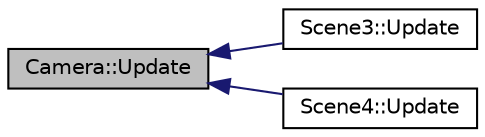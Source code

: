 digraph "Camera::Update"
{
  bgcolor="transparent";
  edge [fontname="Helvetica",fontsize="10",labelfontname="Helvetica",labelfontsize="10"];
  node [fontname="Helvetica",fontsize="10",shape=record];
  rankdir="LR";
  Node1 [label="Camera::Update",height=0.2,width=0.4,color="black", fillcolor="grey75", style="filled", fontcolor="black"];
  Node1 -> Node2 [dir="back",color="midnightblue",fontsize="10",style="solid",fontname="Helvetica"];
  Node2 [label="Scene3::Update",height=0.2,width=0.4,color="black",URL="$classScene3.html#ac6aee0665d9f41f4a009fdcb29ac40f1"];
  Node1 -> Node3 [dir="back",color="midnightblue",fontsize="10",style="solid",fontname="Helvetica"];
  Node3 [label="Scene4::Update",height=0.2,width=0.4,color="black",URL="$classScene4.html#abfad5f484a4cc6e8a4b58c149e9ade21"];
}
